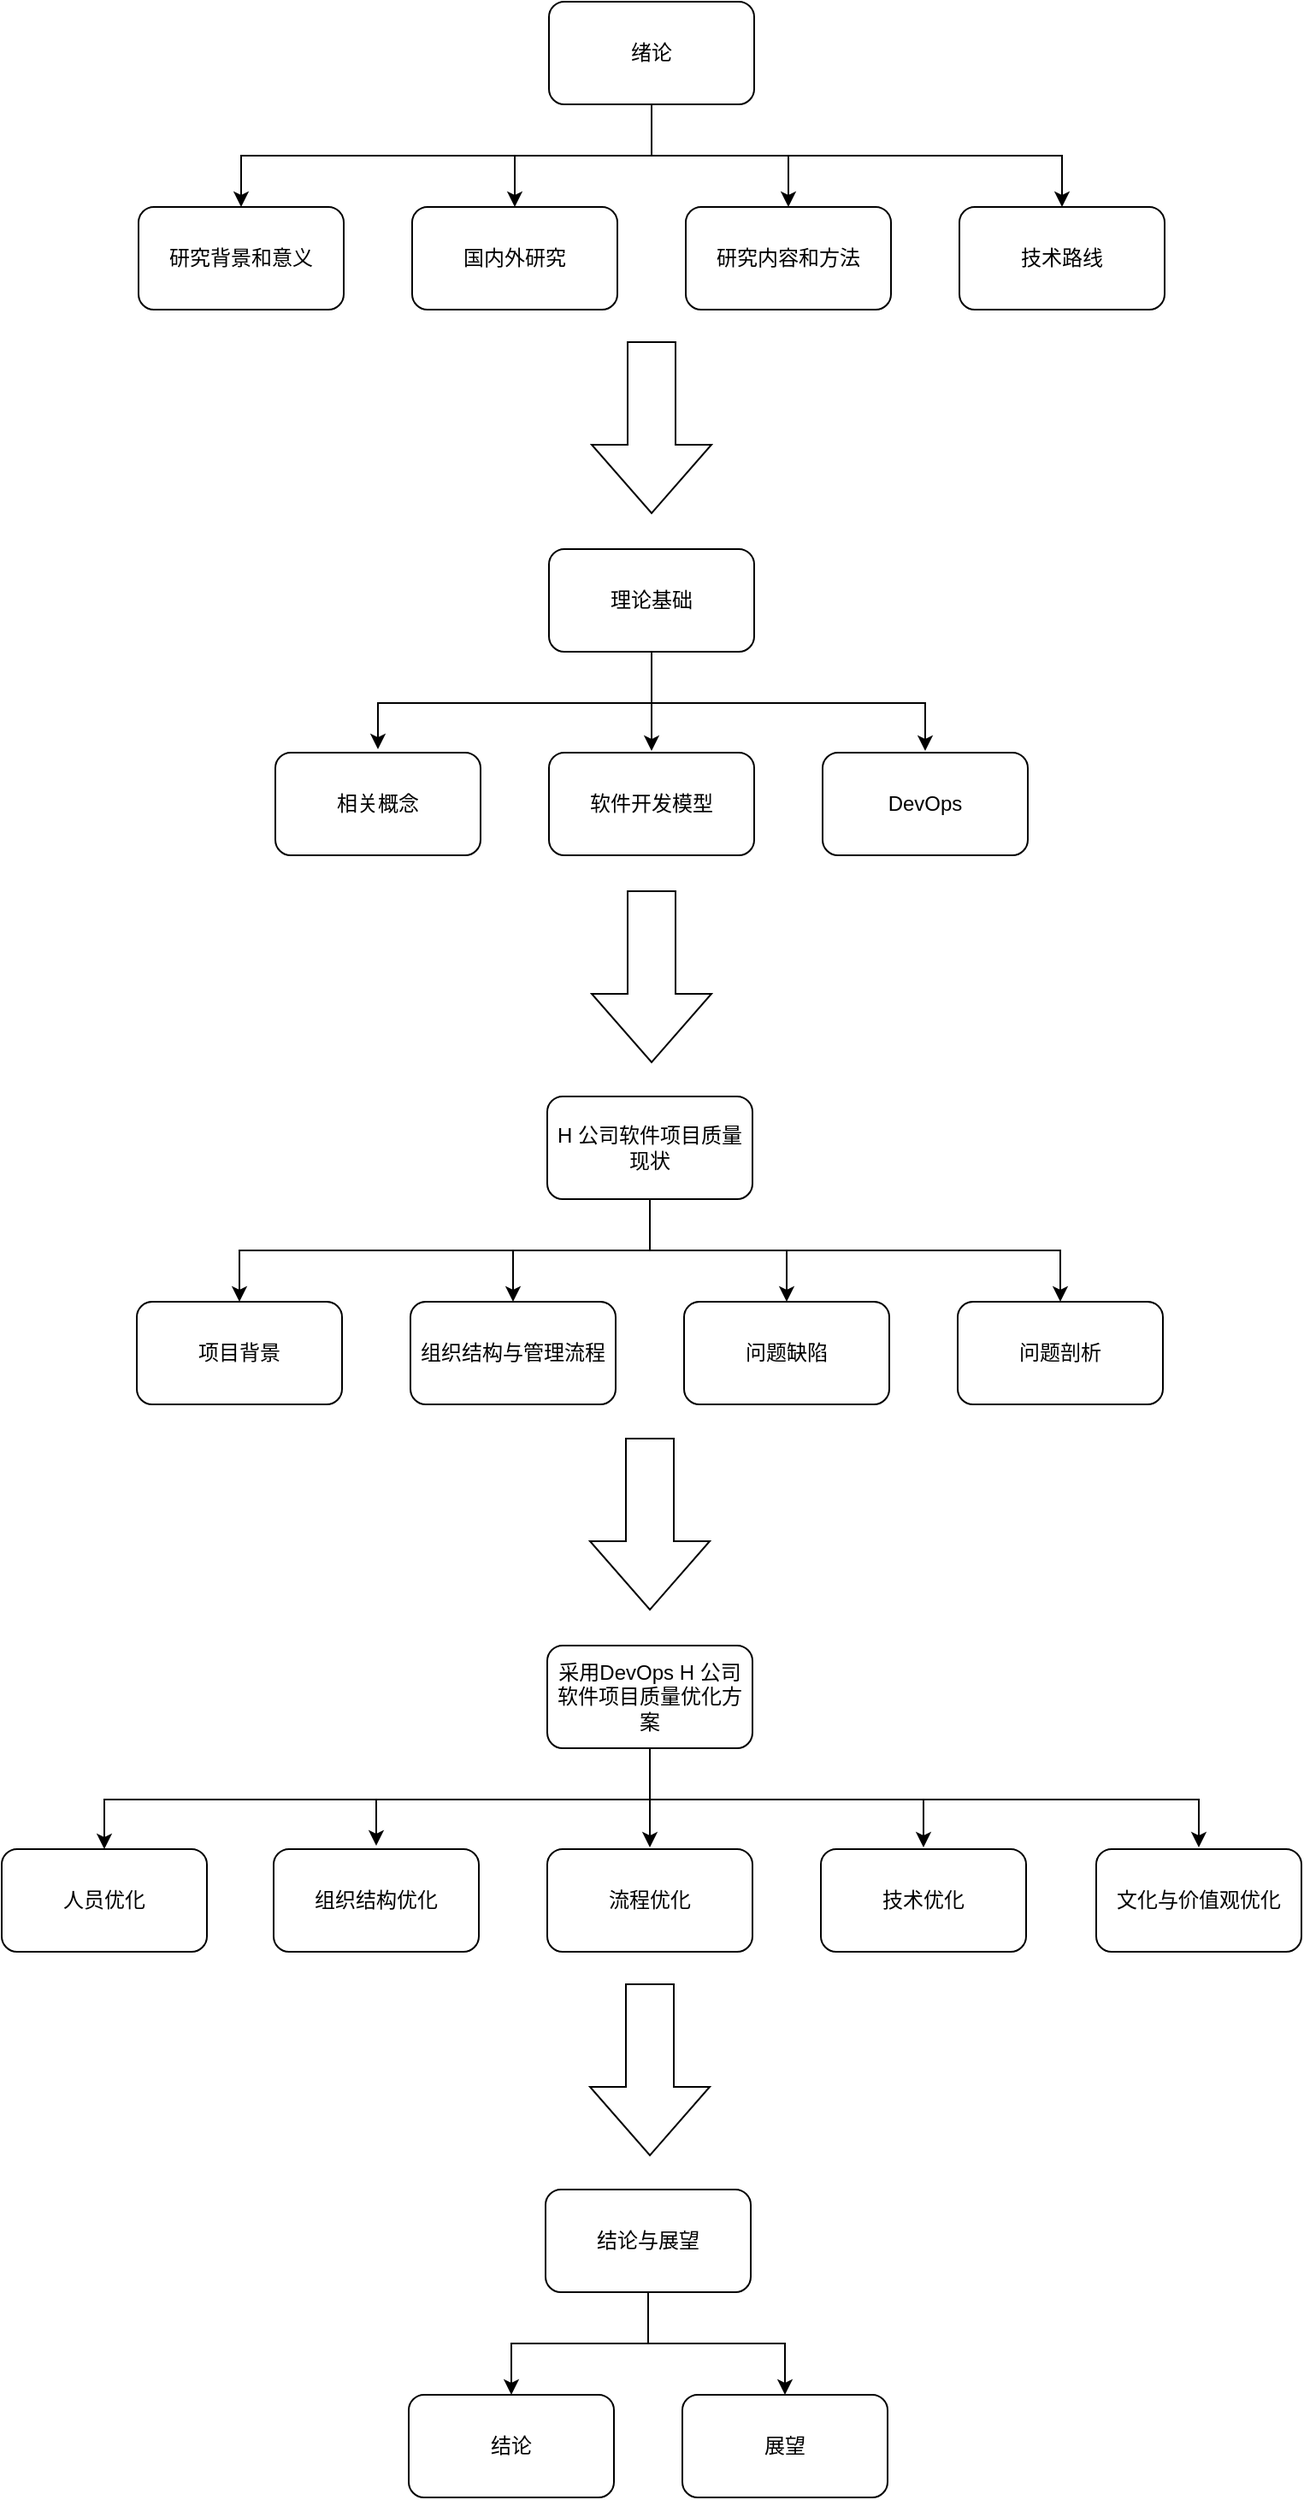 <mxfile version="22.1.16" type="github">
  <diagram name="第 1 页" id="tI3jwO7v3hU8NE_7aU_H">
    <mxGraphModel dx="909" dy="490" grid="1" gridSize="10" guides="1" tooltips="1" connect="1" arrows="1" fold="1" page="1" pageScale="1" pageWidth="827" pageHeight="1169" math="0" shadow="0">
      <root>
        <mxCell id="0" />
        <mxCell id="1" parent="0" />
        <mxCell id="G2wsOpajNZqVR7mQm0iB-22" value="" style="edgeStyle=orthogonalEdgeStyle;rounded=0;orthogonalLoop=1;jettySize=auto;html=1;entryX=0.5;entryY=0;entryDx=0;entryDy=0;entryPerimeter=0;" edge="1" parent="1" source="G2wsOpajNZqVR7mQm0iB-1" target="G2wsOpajNZqVR7mQm0iB-17">
          <mxGeometry relative="1" as="geometry">
            <mxPoint x="500" y="130" as="targetPoint" />
          </mxGeometry>
        </mxCell>
        <mxCell id="G2wsOpajNZqVR7mQm0iB-1" value="绪论" style="rounded=1;whiteSpace=wrap;html=1;" vertex="1" parent="1">
          <mxGeometry x="360" y="10" width="120" height="60" as="geometry" />
        </mxCell>
        <mxCell id="G2wsOpajNZqVR7mQm0iB-13" value="研究背景和意义" style="rounded=1;whiteSpace=wrap;html=1;" vertex="1" parent="1">
          <mxGeometry x="120" y="130" width="120" height="60" as="geometry" />
        </mxCell>
        <mxCell id="G2wsOpajNZqVR7mQm0iB-15" value="技术路线" style="rounded=1;whiteSpace=wrap;html=1;" vertex="1" parent="1">
          <mxGeometry x="600" y="130" width="120" height="60" as="geometry" />
        </mxCell>
        <mxCell id="G2wsOpajNZqVR7mQm0iB-16" value="国内外研究" style="rounded=1;whiteSpace=wrap;html=1;" vertex="1" parent="1">
          <mxGeometry x="280" y="130" width="120" height="60" as="geometry" />
        </mxCell>
        <mxCell id="G2wsOpajNZqVR7mQm0iB-17" value="研究内容和方法" style="rounded=1;whiteSpace=wrap;html=1;" vertex="1" parent="1">
          <mxGeometry x="440" y="130" width="120" height="60" as="geometry" />
        </mxCell>
        <mxCell id="G2wsOpajNZqVR7mQm0iB-23" value="" style="edgeStyle=orthogonalEdgeStyle;rounded=0;orthogonalLoop=1;jettySize=auto;html=1;exitX=0.5;exitY=1;exitDx=0;exitDy=0;entryX=0.5;entryY=0;entryDx=0;entryDy=0;" edge="1" parent="1" source="G2wsOpajNZqVR7mQm0iB-1" target="G2wsOpajNZqVR7mQm0iB-15">
          <mxGeometry relative="1" as="geometry">
            <mxPoint x="430" y="80" as="sourcePoint" />
            <mxPoint x="580" y="120" as="targetPoint" />
            <Array as="points">
              <mxPoint x="420" y="100" />
              <mxPoint x="660" y="100" />
            </Array>
          </mxGeometry>
        </mxCell>
        <mxCell id="G2wsOpajNZqVR7mQm0iB-26" value="" style="edgeStyle=orthogonalEdgeStyle;rounded=0;orthogonalLoop=1;jettySize=auto;html=1;entryX=0.5;entryY=0;entryDx=0;entryDy=0;exitX=0.5;exitY=1;exitDx=0;exitDy=0;" edge="1" parent="1" source="G2wsOpajNZqVR7mQm0iB-1" target="G2wsOpajNZqVR7mQm0iB-16">
          <mxGeometry relative="1" as="geometry">
            <mxPoint x="430" y="80" as="sourcePoint" />
            <mxPoint x="330" y="110" as="targetPoint" />
            <Array as="points">
              <mxPoint x="420" y="100" />
              <mxPoint x="340" y="100" />
            </Array>
          </mxGeometry>
        </mxCell>
        <mxCell id="G2wsOpajNZqVR7mQm0iB-27" value="" style="edgeStyle=orthogonalEdgeStyle;rounded=0;orthogonalLoop=1;jettySize=auto;html=1;exitX=0.5;exitY=1;exitDx=0;exitDy=0;entryX=0.5;entryY=0;entryDx=0;entryDy=0;" edge="1" parent="1" source="G2wsOpajNZqVR7mQm0iB-1" target="G2wsOpajNZqVR7mQm0iB-13">
          <mxGeometry relative="1" as="geometry">
            <mxPoint x="430" y="80" as="sourcePoint" />
            <mxPoint x="180" y="110" as="targetPoint" />
            <Array as="points">
              <mxPoint x="420" y="100" />
              <mxPoint x="180" y="100" />
            </Array>
          </mxGeometry>
        </mxCell>
        <mxCell id="G2wsOpajNZqVR7mQm0iB-30" value="" style="edgeStyle=orthogonalEdgeStyle;rounded=0;orthogonalLoop=1;jettySize=auto;html=1;" edge="1" parent="1">
          <mxGeometry relative="1" as="geometry">
            <mxPoint x="420" y="391" as="sourcePoint" />
            <mxPoint x="420" y="448" as="targetPoint" />
          </mxGeometry>
        </mxCell>
        <mxCell id="G2wsOpajNZqVR7mQm0iB-31" value="DevOps" style="rounded=1;whiteSpace=wrap;html=1;" vertex="1" parent="1">
          <mxGeometry x="520" y="449" width="120" height="60" as="geometry" />
        </mxCell>
        <mxCell id="G2wsOpajNZqVR7mQm0iB-32" value="相关概念" style="rounded=1;whiteSpace=wrap;html=1;" vertex="1" parent="1">
          <mxGeometry x="200" y="449" width="120" height="60" as="geometry" />
        </mxCell>
        <mxCell id="G2wsOpajNZqVR7mQm0iB-33" value="软件开发模型" style="rounded=1;whiteSpace=wrap;html=1;" vertex="1" parent="1">
          <mxGeometry x="360" y="449" width="120" height="60" as="geometry" />
        </mxCell>
        <mxCell id="G2wsOpajNZqVR7mQm0iB-38" value="理论基础" style="rounded=1;whiteSpace=wrap;html=1;" vertex="1" parent="1">
          <mxGeometry x="360" y="330" width="120" height="60" as="geometry" />
        </mxCell>
        <mxCell id="G2wsOpajNZqVR7mQm0iB-39" value="" style="html=1;shadow=0;dashed=0;align=center;verticalAlign=middle;shape=mxgraph.arrows2.arrow;dy=0.6;dx=40;direction=south;notch=0;" vertex="1" parent="1">
          <mxGeometry x="385" y="209" width="70" height="100" as="geometry" />
        </mxCell>
        <mxCell id="G2wsOpajNZqVR7mQm0iB-43" value="" style="edgeStyle=orthogonalEdgeStyle;rounded=0;orthogonalLoop=1;jettySize=auto;html=1;exitX=0.5;exitY=1;exitDx=0;exitDy=0;" edge="1" parent="1">
          <mxGeometry relative="1" as="geometry">
            <mxPoint x="420" y="390" as="sourcePoint" />
            <mxPoint x="580" y="448" as="targetPoint" />
            <Array as="points">
              <mxPoint x="420" y="420" />
              <mxPoint x="580" y="420" />
              <mxPoint x="580" y="448" />
            </Array>
          </mxGeometry>
        </mxCell>
        <mxCell id="G2wsOpajNZqVR7mQm0iB-44" value="" style="edgeStyle=orthogonalEdgeStyle;rounded=0;orthogonalLoop=1;jettySize=auto;html=1;exitX=0.5;exitY=1;exitDx=0;exitDy=0;" edge="1" parent="1">
          <mxGeometry relative="1" as="geometry">
            <mxPoint x="420" y="390" as="sourcePoint" />
            <mxPoint x="260" y="447" as="targetPoint" />
            <Array as="points">
              <mxPoint x="420" y="420" />
              <mxPoint x="260" y="420" />
              <mxPoint x="260" y="437" />
            </Array>
          </mxGeometry>
        </mxCell>
        <mxCell id="G2wsOpajNZqVR7mQm0iB-45" value="" style="html=1;shadow=0;dashed=0;align=center;verticalAlign=middle;shape=mxgraph.arrows2.arrow;dy=0.6;dx=40;direction=south;notch=0;" vertex="1" parent="1">
          <mxGeometry x="385" y="530" width="70" height="100" as="geometry" />
        </mxCell>
        <mxCell id="G2wsOpajNZqVR7mQm0iB-46" value="" style="edgeStyle=orthogonalEdgeStyle;rounded=0;orthogonalLoop=1;jettySize=auto;html=1;entryX=0.5;entryY=0;entryDx=0;entryDy=0;entryPerimeter=0;" edge="1" parent="1" source="G2wsOpajNZqVR7mQm0iB-47" target="G2wsOpajNZqVR7mQm0iB-51">
          <mxGeometry relative="1" as="geometry">
            <mxPoint x="499" y="770" as="targetPoint" />
          </mxGeometry>
        </mxCell>
        <mxCell id="G2wsOpajNZqVR7mQm0iB-47" value="H 公司软件项目质量现状" style="rounded=1;whiteSpace=wrap;html=1;" vertex="1" parent="1">
          <mxGeometry x="359" y="650" width="120" height="60" as="geometry" />
        </mxCell>
        <mxCell id="G2wsOpajNZqVR7mQm0iB-48" value="项目背景" style="rounded=1;whiteSpace=wrap;html=1;" vertex="1" parent="1">
          <mxGeometry x="119" y="770" width="120" height="60" as="geometry" />
        </mxCell>
        <mxCell id="G2wsOpajNZqVR7mQm0iB-49" value="问题剖析" style="rounded=1;whiteSpace=wrap;html=1;" vertex="1" parent="1">
          <mxGeometry x="599" y="770" width="120" height="60" as="geometry" />
        </mxCell>
        <mxCell id="G2wsOpajNZqVR7mQm0iB-50" value="组织结构与管理流程" style="rounded=1;whiteSpace=wrap;html=1;" vertex="1" parent="1">
          <mxGeometry x="279" y="770" width="120" height="60" as="geometry" />
        </mxCell>
        <mxCell id="G2wsOpajNZqVR7mQm0iB-51" value="问题缺陷" style="rounded=1;whiteSpace=wrap;html=1;" vertex="1" parent="1">
          <mxGeometry x="439" y="770" width="120" height="60" as="geometry" />
        </mxCell>
        <mxCell id="G2wsOpajNZqVR7mQm0iB-52" value="" style="edgeStyle=orthogonalEdgeStyle;rounded=0;orthogonalLoop=1;jettySize=auto;html=1;exitX=0.5;exitY=1;exitDx=0;exitDy=0;entryX=0.5;entryY=0;entryDx=0;entryDy=0;" edge="1" parent="1" source="G2wsOpajNZqVR7mQm0iB-47" target="G2wsOpajNZqVR7mQm0iB-49">
          <mxGeometry relative="1" as="geometry">
            <mxPoint x="429" y="720" as="sourcePoint" />
            <mxPoint x="579" y="760" as="targetPoint" />
            <Array as="points">
              <mxPoint x="419" y="740" />
              <mxPoint x="659" y="740" />
            </Array>
          </mxGeometry>
        </mxCell>
        <mxCell id="G2wsOpajNZqVR7mQm0iB-53" value="" style="edgeStyle=orthogonalEdgeStyle;rounded=0;orthogonalLoop=1;jettySize=auto;html=1;entryX=0.5;entryY=0;entryDx=0;entryDy=0;exitX=0.5;exitY=1;exitDx=0;exitDy=0;" edge="1" parent="1" source="G2wsOpajNZqVR7mQm0iB-47" target="G2wsOpajNZqVR7mQm0iB-50">
          <mxGeometry relative="1" as="geometry">
            <mxPoint x="429" y="720" as="sourcePoint" />
            <mxPoint x="329" y="750" as="targetPoint" />
            <Array as="points">
              <mxPoint x="419" y="740" />
              <mxPoint x="339" y="740" />
            </Array>
          </mxGeometry>
        </mxCell>
        <mxCell id="G2wsOpajNZqVR7mQm0iB-54" value="" style="edgeStyle=orthogonalEdgeStyle;rounded=0;orthogonalLoop=1;jettySize=auto;html=1;exitX=0.5;exitY=1;exitDx=0;exitDy=0;entryX=0.5;entryY=0;entryDx=0;entryDy=0;" edge="1" parent="1" source="G2wsOpajNZqVR7mQm0iB-47" target="G2wsOpajNZqVR7mQm0iB-48">
          <mxGeometry relative="1" as="geometry">
            <mxPoint x="429" y="720" as="sourcePoint" />
            <mxPoint x="179" y="750" as="targetPoint" />
            <Array as="points">
              <mxPoint x="419" y="740" />
              <mxPoint x="179" y="740" />
            </Array>
          </mxGeometry>
        </mxCell>
        <mxCell id="G2wsOpajNZqVR7mQm0iB-65" value="" style="edgeStyle=orthogonalEdgeStyle;rounded=0;orthogonalLoop=1;jettySize=auto;html=1;" edge="1" parent="1">
          <mxGeometry relative="1" as="geometry">
            <mxPoint x="419" y="1032" as="sourcePoint" />
            <mxPoint x="419" y="1089" as="targetPoint" />
          </mxGeometry>
        </mxCell>
        <mxCell id="G2wsOpajNZqVR7mQm0iB-66" value="技术优化" style="rounded=1;whiteSpace=wrap;html=1;" vertex="1" parent="1">
          <mxGeometry x="519" y="1090" width="120" height="60" as="geometry" />
        </mxCell>
        <mxCell id="G2wsOpajNZqVR7mQm0iB-67" value="组织结构优化" style="rounded=1;whiteSpace=wrap;html=1;" vertex="1" parent="1">
          <mxGeometry x="199" y="1090" width="120" height="60" as="geometry" />
        </mxCell>
        <mxCell id="G2wsOpajNZqVR7mQm0iB-68" value="流程优化" style="rounded=1;whiteSpace=wrap;html=1;" vertex="1" parent="1">
          <mxGeometry x="359" y="1090" width="120" height="60" as="geometry" />
        </mxCell>
        <mxCell id="G2wsOpajNZqVR7mQm0iB-69" value="采用DevOps H 公司软件项目质量优化方案" style="rounded=1;whiteSpace=wrap;html=1;" vertex="1" parent="1">
          <mxGeometry x="359" y="971" width="120" height="60" as="geometry" />
        </mxCell>
        <mxCell id="G2wsOpajNZqVR7mQm0iB-70" value="" style="html=1;shadow=0;dashed=0;align=center;verticalAlign=middle;shape=mxgraph.arrows2.arrow;dy=0.6;dx=40;direction=south;notch=0;" vertex="1" parent="1">
          <mxGeometry x="384" y="850" width="70" height="100" as="geometry" />
        </mxCell>
        <mxCell id="G2wsOpajNZqVR7mQm0iB-71" value="" style="edgeStyle=orthogonalEdgeStyle;rounded=0;orthogonalLoop=1;jettySize=auto;html=1;exitX=0.5;exitY=1;exitDx=0;exitDy=0;" edge="1" parent="1">
          <mxGeometry relative="1" as="geometry">
            <mxPoint x="419" y="1031" as="sourcePoint" />
            <mxPoint x="579" y="1089" as="targetPoint" />
            <Array as="points">
              <mxPoint x="419" y="1061" />
              <mxPoint x="579" y="1061" />
              <mxPoint x="579" y="1089" />
            </Array>
          </mxGeometry>
        </mxCell>
        <mxCell id="G2wsOpajNZqVR7mQm0iB-72" value="" style="edgeStyle=orthogonalEdgeStyle;rounded=0;orthogonalLoop=1;jettySize=auto;html=1;exitX=0.5;exitY=1;exitDx=0;exitDy=0;" edge="1" parent="1">
          <mxGeometry relative="1" as="geometry">
            <mxPoint x="419" y="1031" as="sourcePoint" />
            <mxPoint x="259" y="1088" as="targetPoint" />
            <Array as="points">
              <mxPoint x="419" y="1061" />
              <mxPoint x="259" y="1061" />
              <mxPoint x="259" y="1078" />
            </Array>
          </mxGeometry>
        </mxCell>
        <mxCell id="G2wsOpajNZqVR7mQm0iB-73" value="人员优化" style="rounded=1;whiteSpace=wrap;html=1;" vertex="1" parent="1">
          <mxGeometry x="40" y="1090" width="120" height="60" as="geometry" />
        </mxCell>
        <mxCell id="G2wsOpajNZqVR7mQm0iB-74" value="文化与价值观优化" style="rounded=1;whiteSpace=wrap;html=1;" vertex="1" parent="1">
          <mxGeometry x="680" y="1090" width="120" height="60" as="geometry" />
        </mxCell>
        <mxCell id="G2wsOpajNZqVR7mQm0iB-75" value="" style="edgeStyle=orthogonalEdgeStyle;rounded=0;orthogonalLoop=1;jettySize=auto;html=1;exitX=0.5;exitY=1;exitDx=0;exitDy=0;entryX=0.5;entryY=0;entryDx=0;entryDy=0;" edge="1" parent="1" target="G2wsOpajNZqVR7mQm0iB-73">
          <mxGeometry relative="1" as="geometry">
            <mxPoint x="419" y="1031" as="sourcePoint" />
            <mxPoint x="112" y="1080" as="targetPoint" />
            <Array as="points">
              <mxPoint x="419" y="1061" />
              <mxPoint x="100" y="1061" />
            </Array>
          </mxGeometry>
        </mxCell>
        <mxCell id="G2wsOpajNZqVR7mQm0iB-76" value="" style="edgeStyle=orthogonalEdgeStyle;rounded=0;orthogonalLoop=1;jettySize=auto;html=1;exitX=0.5;exitY=1;exitDx=0;exitDy=0;" edge="1" parent="1" source="G2wsOpajNZqVR7mQm0iB-69">
          <mxGeometry relative="1" as="geometry">
            <mxPoint x="579.98" y="1031" as="sourcePoint" />
            <mxPoint x="739.98" y="1089" as="targetPoint" />
            <Array as="points">
              <mxPoint x="419" y="1061" />
              <mxPoint x="740" y="1061" />
            </Array>
          </mxGeometry>
        </mxCell>
        <mxCell id="G2wsOpajNZqVR7mQm0iB-77" value="" style="html=1;shadow=0;dashed=0;align=center;verticalAlign=middle;shape=mxgraph.arrows2.arrow;dy=0.6;dx=40;direction=south;notch=0;" vertex="1" parent="1">
          <mxGeometry x="384" y="1169" width="70" height="100" as="geometry" />
        </mxCell>
        <mxCell id="G2wsOpajNZqVR7mQm0iB-78" value="" style="edgeStyle=orthogonalEdgeStyle;rounded=0;orthogonalLoop=1;jettySize=auto;html=1;entryX=0.5;entryY=0;entryDx=0;entryDy=0;entryPerimeter=0;" edge="1" parent="1" source="G2wsOpajNZqVR7mQm0iB-79" target="G2wsOpajNZqVR7mQm0iB-83">
          <mxGeometry relative="1" as="geometry">
            <mxPoint x="498" y="1409" as="targetPoint" />
          </mxGeometry>
        </mxCell>
        <mxCell id="G2wsOpajNZqVR7mQm0iB-79" value="结论与展望" style="rounded=1;whiteSpace=wrap;html=1;" vertex="1" parent="1">
          <mxGeometry x="358" y="1289" width="120" height="60" as="geometry" />
        </mxCell>
        <mxCell id="G2wsOpajNZqVR7mQm0iB-82" value="结论" style="rounded=1;whiteSpace=wrap;html=1;" vertex="1" parent="1">
          <mxGeometry x="278" y="1409" width="120" height="60" as="geometry" />
        </mxCell>
        <mxCell id="G2wsOpajNZqVR7mQm0iB-83" value="展望" style="rounded=1;whiteSpace=wrap;html=1;" vertex="1" parent="1">
          <mxGeometry x="438" y="1409" width="120" height="60" as="geometry" />
        </mxCell>
        <mxCell id="G2wsOpajNZqVR7mQm0iB-85" value="" style="edgeStyle=orthogonalEdgeStyle;rounded=0;orthogonalLoop=1;jettySize=auto;html=1;entryX=0.5;entryY=0;entryDx=0;entryDy=0;exitX=0.5;exitY=1;exitDx=0;exitDy=0;" edge="1" parent="1" source="G2wsOpajNZqVR7mQm0iB-79" target="G2wsOpajNZqVR7mQm0iB-82">
          <mxGeometry relative="1" as="geometry">
            <mxPoint x="428" y="1359" as="sourcePoint" />
            <mxPoint x="328" y="1389" as="targetPoint" />
            <Array as="points">
              <mxPoint x="418" y="1379" />
              <mxPoint x="338" y="1379" />
            </Array>
          </mxGeometry>
        </mxCell>
      </root>
    </mxGraphModel>
  </diagram>
</mxfile>
